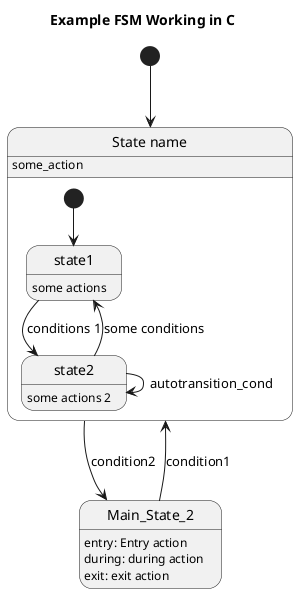 @startuml

title Example FSM \
Working in C
[*] --> Main_FSM
Main_State_2 --> Main_FSM: condition1
Main_FSM --> Main_State_2: condition2

state Main_FSM : some_action
Main_State_2 : entry: Entry action \n\
during: during action \n\
exit: exit action

state "State name" as Main_FSM {
  state state1 : some actions
  state state2 : some actions 2
  [*] --> state1
  state1 --> state2 : conditions 1
  state2 --> state1 : some conditions
  state2 --> state2 : autotransition_cond
  }

@enduml
